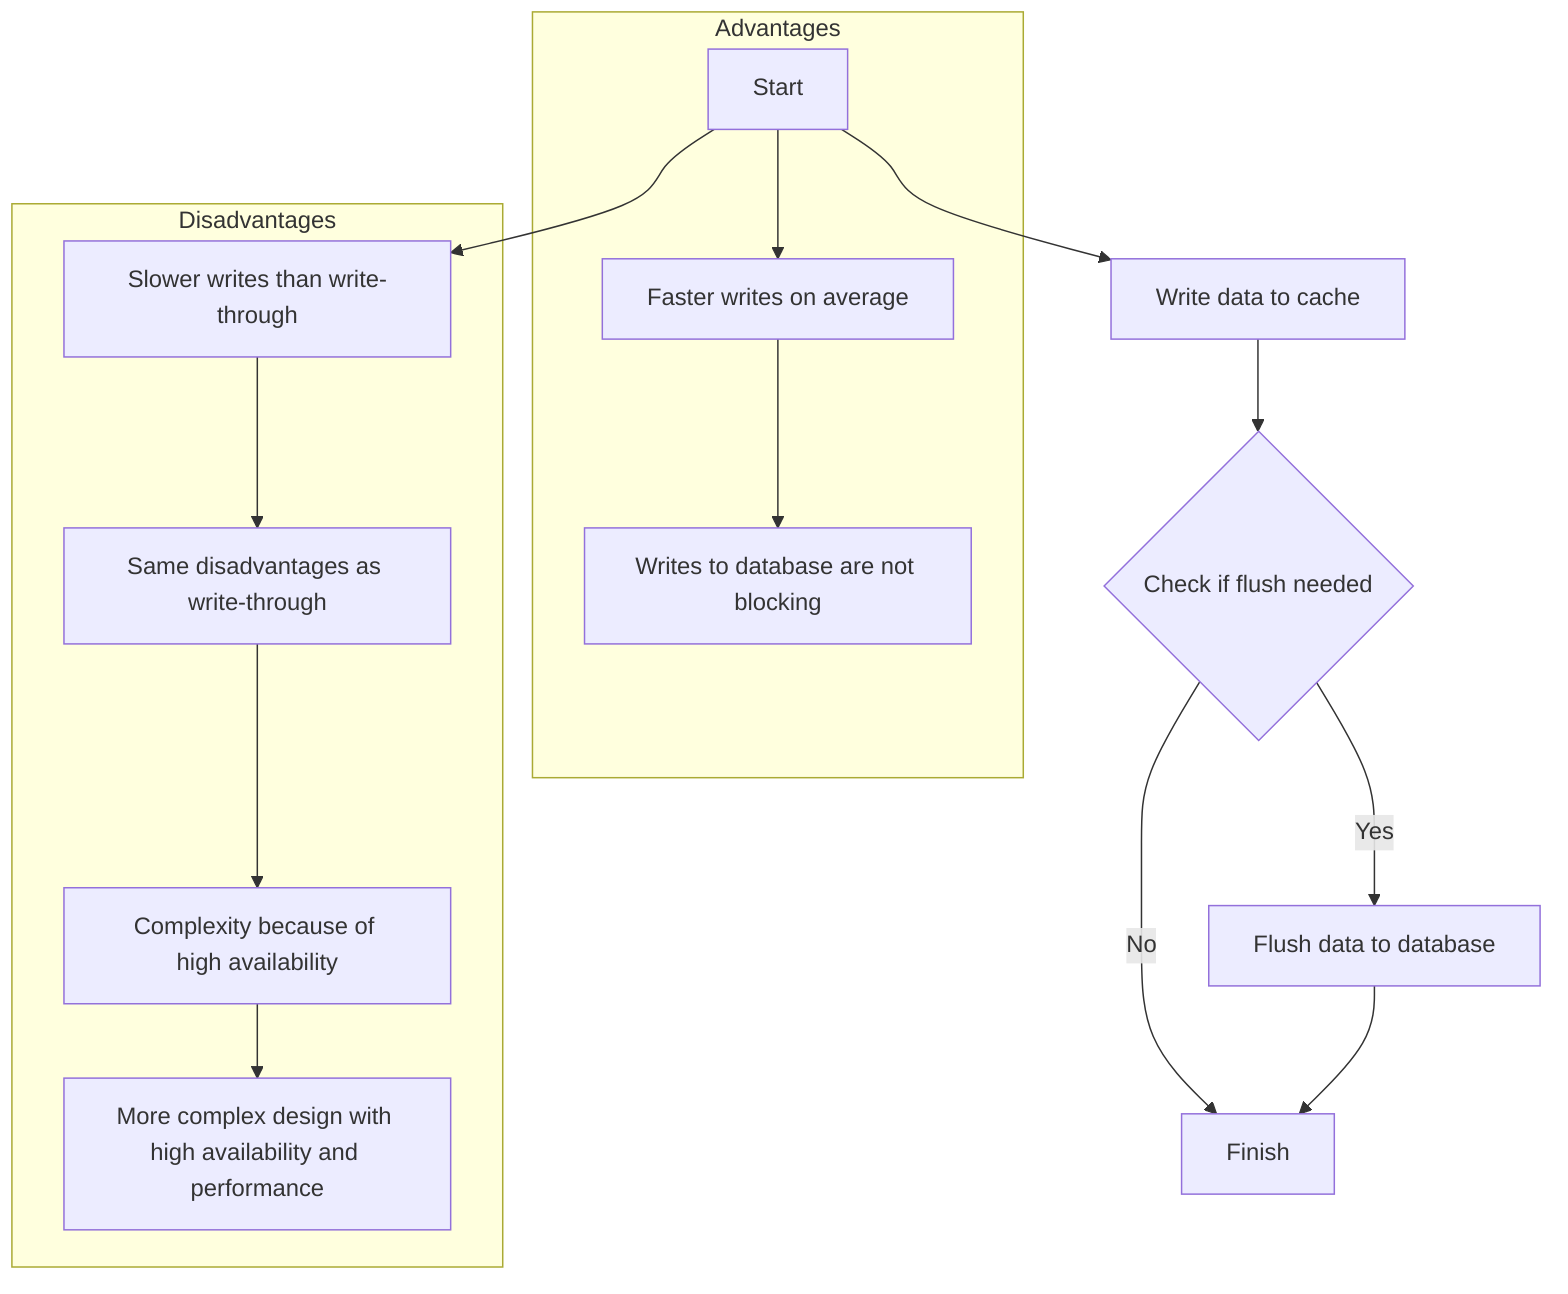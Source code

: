 graph TD;

    start[Start] --> writeDataToCache;
    writeDataToCache[Write data to cache] --> checkFlush;
    checkFlush{Check if flush needed} -- Yes --> flushToDatabase;
    checkFlush -- No --> finish[Finish];

    flushToDatabase[Flush data to database] --> finish;

    subgraph Advantages
        start --> fasterWrites[Faster writes on average];
        fasterWrites --> nonBlockingWrites[Writes to database are not blocking];
    end

    subgraph Disadvantages
        start --> slowerWrites[Slower writes than write-through];
        slowerWrites --> sameDisadvantages[Same disadvantages as write-through];
        sameDisadvantages --> complexity[Complexity because of high availability];
        complexity --> moreComplexDesign[More complex design with high availability and performance];
    end